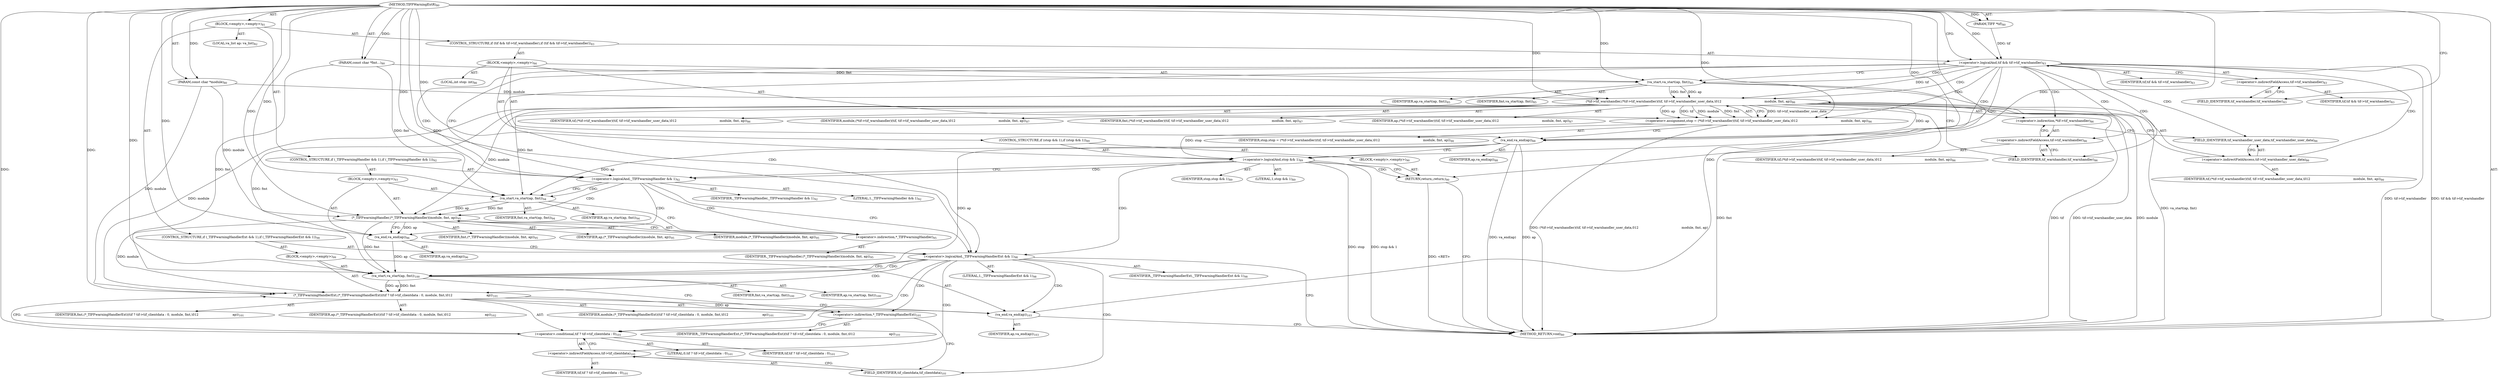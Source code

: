 digraph "TIFFWarningExtR" {  
"45259" [label = <(METHOD,TIFFWarningExtR)<SUB>80</SUB>> ]
"45260" [label = <(PARAM,TIFF *tif)<SUB>80</SUB>> ]
"45261" [label = <(PARAM,const char *module)<SUB>80</SUB>> ]
"45262" [label = <(PARAM,const char *fmt...)<SUB>80</SUB>> ]
"45263" [label = <(BLOCK,&lt;empty&gt;,&lt;empty&gt;)<SUB>81</SUB>> ]
"45264" [label = <(LOCAL,va_list ap: va_list)<SUB>82</SUB>> ]
"45265" [label = <(CONTROL_STRUCTURE,if (tif &amp;&amp; tif-&gt;tif_warnhandler),if (tif &amp;&amp; tif-&gt;tif_warnhandler))<SUB>83</SUB>> ]
"45266" [label = <(&lt;operator&gt;.logicalAnd,tif &amp;&amp; tif-&gt;tif_warnhandler)<SUB>83</SUB>> ]
"45267" [label = <(IDENTIFIER,tif,tif &amp;&amp; tif-&gt;tif_warnhandler)<SUB>83</SUB>> ]
"45268" [label = <(&lt;operator&gt;.indirectFieldAccess,tif-&gt;tif_warnhandler)<SUB>83</SUB>> ]
"45269" [label = <(IDENTIFIER,tif,tif &amp;&amp; tif-&gt;tif_warnhandler)<SUB>83</SUB>> ]
"45270" [label = <(FIELD_IDENTIFIER,tif_warnhandler,tif_warnhandler)<SUB>83</SUB>> ]
"45271" [label = <(BLOCK,&lt;empty&gt;,&lt;empty&gt;)<SUB>84</SUB>> ]
"45272" [label = <(va_start,va_start(ap, fmt))<SUB>85</SUB>> ]
"45273" [label = <(IDENTIFIER,ap,va_start(ap, fmt))<SUB>85</SUB>> ]
"45274" [label = <(IDENTIFIER,fmt,va_start(ap, fmt))<SUB>85</SUB>> ]
"45275" [label = <(LOCAL,int stop: int)<SUB>86</SUB>> ]
"45276" [label = <(&lt;operator&gt;.assignment,stop = (*tif-&gt;tif_warnhandler)(tif, tif-&gt;tif_warnhandler_user_data,\012                                           module, fmt, ap))<SUB>86</SUB>> ]
"45277" [label = <(IDENTIFIER,stop,stop = (*tif-&gt;tif_warnhandler)(tif, tif-&gt;tif_warnhandler_user_data,\012                                           module, fmt, ap))<SUB>86</SUB>> ]
"45278" [label = <(*tif-&gt;tif_warnhandler,(*tif-&gt;tif_warnhandler)(tif, tif-&gt;tif_warnhandler_user_data,\012                                           module, fmt, ap))<SUB>86</SUB>> ]
"45279" [label = <(&lt;operator&gt;.indirection,*tif-&gt;tif_warnhandler)<SUB>86</SUB>> ]
"45280" [label = <(&lt;operator&gt;.indirectFieldAccess,tif-&gt;tif_warnhandler)<SUB>86</SUB>> ]
"45281" [label = <(IDENTIFIER,tif,(*tif-&gt;tif_warnhandler)(tif, tif-&gt;tif_warnhandler_user_data,\012                                           module, fmt, ap))<SUB>86</SUB>> ]
"45282" [label = <(FIELD_IDENTIFIER,tif_warnhandler,tif_warnhandler)<SUB>86</SUB>> ]
"45283" [label = <(IDENTIFIER,tif,(*tif-&gt;tif_warnhandler)(tif, tif-&gt;tif_warnhandler_user_data,\012                                           module, fmt, ap))<SUB>86</SUB>> ]
"45284" [label = <(&lt;operator&gt;.indirectFieldAccess,tif-&gt;tif_warnhandler_user_data)<SUB>86</SUB>> ]
"45285" [label = <(IDENTIFIER,tif,(*tif-&gt;tif_warnhandler)(tif, tif-&gt;tif_warnhandler_user_data,\012                                           module, fmt, ap))<SUB>86</SUB>> ]
"45286" [label = <(FIELD_IDENTIFIER,tif_warnhandler_user_data,tif_warnhandler_user_data)<SUB>86</SUB>> ]
"45287" [label = <(IDENTIFIER,module,(*tif-&gt;tif_warnhandler)(tif, tif-&gt;tif_warnhandler_user_data,\012                                           module, fmt, ap))<SUB>87</SUB>> ]
"45288" [label = <(IDENTIFIER,fmt,(*tif-&gt;tif_warnhandler)(tif, tif-&gt;tif_warnhandler_user_data,\012                                           module, fmt, ap))<SUB>87</SUB>> ]
"45289" [label = <(IDENTIFIER,ap,(*tif-&gt;tif_warnhandler)(tif, tif-&gt;tif_warnhandler_user_data,\012                                           module, fmt, ap))<SUB>87</SUB>> ]
"45290" [label = <(va_end,va_end(ap))<SUB>88</SUB>> ]
"45291" [label = <(IDENTIFIER,ap,va_end(ap))<SUB>88</SUB>> ]
"45292" [label = <(CONTROL_STRUCTURE,if (stop &amp;&amp; 1),if (stop &amp;&amp; 1))<SUB>89</SUB>> ]
"45293" [label = <(&lt;operator&gt;.logicalAnd,stop &amp;&amp; 1)<SUB>89</SUB>> ]
"45294" [label = <(IDENTIFIER,stop,stop &amp;&amp; 1)<SUB>89</SUB>> ]
"45295" [label = <(LITERAL,1,stop &amp;&amp; 1)<SUB>89</SUB>> ]
"45296" [label = <(BLOCK,&lt;empty&gt;,&lt;empty&gt;)<SUB>90</SUB>> ]
"45297" [label = <(RETURN,return;,return;)<SUB>90</SUB>> ]
"45298" [label = <(CONTROL_STRUCTURE,if (_TIFFwarningHandler &amp;&amp; 1),if (_TIFFwarningHandler &amp;&amp; 1))<SUB>92</SUB>> ]
"45299" [label = <(&lt;operator&gt;.logicalAnd,_TIFFwarningHandler &amp;&amp; 1)<SUB>92</SUB>> ]
"45300" [label = <(IDENTIFIER,_TIFFwarningHandler,_TIFFwarningHandler &amp;&amp; 1)<SUB>92</SUB>> ]
"45301" [label = <(LITERAL,1,_TIFFwarningHandler &amp;&amp; 1)<SUB>92</SUB>> ]
"45302" [label = <(BLOCK,&lt;empty&gt;,&lt;empty&gt;)<SUB>93</SUB>> ]
"45303" [label = <(va_start,va_start(ap, fmt))<SUB>94</SUB>> ]
"45304" [label = <(IDENTIFIER,ap,va_start(ap, fmt))<SUB>94</SUB>> ]
"45305" [label = <(IDENTIFIER,fmt,va_start(ap, fmt))<SUB>94</SUB>> ]
"45306" [label = <(*_TIFFwarningHandler,(*_TIFFwarningHandler)(module, fmt, ap))<SUB>95</SUB>> ]
"45307" [label = <(&lt;operator&gt;.indirection,*_TIFFwarningHandler)<SUB>95</SUB>> ]
"45308" [label = <(IDENTIFIER,_TIFFwarningHandler,(*_TIFFwarningHandler)(module, fmt, ap))<SUB>95</SUB>> ]
"45309" [label = <(IDENTIFIER,module,(*_TIFFwarningHandler)(module, fmt, ap))<SUB>95</SUB>> ]
"45310" [label = <(IDENTIFIER,fmt,(*_TIFFwarningHandler)(module, fmt, ap))<SUB>95</SUB>> ]
"45311" [label = <(IDENTIFIER,ap,(*_TIFFwarningHandler)(module, fmt, ap))<SUB>95</SUB>> ]
"45312" [label = <(va_end,va_end(ap))<SUB>96</SUB>> ]
"45313" [label = <(IDENTIFIER,ap,va_end(ap))<SUB>96</SUB>> ]
"45314" [label = <(CONTROL_STRUCTURE,if (_TIFFwarningHandlerExt &amp;&amp; 1),if (_TIFFwarningHandlerExt &amp;&amp; 1))<SUB>98</SUB>> ]
"45315" [label = <(&lt;operator&gt;.logicalAnd,_TIFFwarningHandlerExt &amp;&amp; 1)<SUB>98</SUB>> ]
"45316" [label = <(IDENTIFIER,_TIFFwarningHandlerExt,_TIFFwarningHandlerExt &amp;&amp; 1)<SUB>98</SUB>> ]
"45317" [label = <(LITERAL,1,_TIFFwarningHandlerExt &amp;&amp; 1)<SUB>98</SUB>> ]
"45318" [label = <(BLOCK,&lt;empty&gt;,&lt;empty&gt;)<SUB>99</SUB>> ]
"45319" [label = <(va_start,va_start(ap, fmt))<SUB>100</SUB>> ]
"45320" [label = <(IDENTIFIER,ap,va_start(ap, fmt))<SUB>100</SUB>> ]
"45321" [label = <(IDENTIFIER,fmt,va_start(ap, fmt))<SUB>100</SUB>> ]
"45322" [label = <(*_TIFFwarningHandlerExt,(*_TIFFwarningHandlerExt)(tif ? tif-&gt;tif_clientdata : 0, module, fmt,\012                                  ap))<SUB>101</SUB>> ]
"45323" [label = <(&lt;operator&gt;.indirection,*_TIFFwarningHandlerExt)<SUB>101</SUB>> ]
"45324" [label = <(IDENTIFIER,_TIFFwarningHandlerExt,(*_TIFFwarningHandlerExt)(tif ? tif-&gt;tif_clientdata : 0, module, fmt,\012                                  ap))<SUB>101</SUB>> ]
"45325" [label = <(&lt;operator&gt;.conditional,tif ? tif-&gt;tif_clientdata : 0)<SUB>101</SUB>> ]
"45326" [label = <(IDENTIFIER,tif,tif ? tif-&gt;tif_clientdata : 0)<SUB>101</SUB>> ]
"45327" [label = <(&lt;operator&gt;.indirectFieldAccess,tif-&gt;tif_clientdata)<SUB>101</SUB>> ]
"45328" [label = <(IDENTIFIER,tif,tif ? tif-&gt;tif_clientdata : 0)<SUB>101</SUB>> ]
"45329" [label = <(FIELD_IDENTIFIER,tif_clientdata,tif_clientdata)<SUB>101</SUB>> ]
"45330" [label = <(LITERAL,0,tif ? tif-&gt;tif_clientdata : 0)<SUB>101</SUB>> ]
"45331" [label = <(IDENTIFIER,module,(*_TIFFwarningHandlerExt)(tif ? tif-&gt;tif_clientdata : 0, module, fmt,\012                                  ap))<SUB>101</SUB>> ]
"45332" [label = <(IDENTIFIER,fmt,(*_TIFFwarningHandlerExt)(tif ? tif-&gt;tif_clientdata : 0, module, fmt,\012                                  ap))<SUB>101</SUB>> ]
"45333" [label = <(IDENTIFIER,ap,(*_TIFFwarningHandlerExt)(tif ? tif-&gt;tif_clientdata : 0, module, fmt,\012                                  ap))<SUB>102</SUB>> ]
"45334" [label = <(va_end,va_end(ap))<SUB>103</SUB>> ]
"45335" [label = <(IDENTIFIER,ap,va_end(ap))<SUB>103</SUB>> ]
"45336" [label = <(METHOD_RETURN,void)<SUB>80</SUB>> ]
  "45259" -> "45260"  [ label = "AST: "] 
  "45259" -> "45261"  [ label = "AST: "] 
  "45259" -> "45262"  [ label = "AST: "] 
  "45259" -> "45263"  [ label = "AST: "] 
  "45259" -> "45336"  [ label = "AST: "] 
  "45263" -> "45264"  [ label = "AST: "] 
  "45263" -> "45265"  [ label = "AST: "] 
  "45263" -> "45298"  [ label = "AST: "] 
  "45263" -> "45314"  [ label = "AST: "] 
  "45265" -> "45266"  [ label = "AST: "] 
  "45265" -> "45271"  [ label = "AST: "] 
  "45266" -> "45267"  [ label = "AST: "] 
  "45266" -> "45268"  [ label = "AST: "] 
  "45268" -> "45269"  [ label = "AST: "] 
  "45268" -> "45270"  [ label = "AST: "] 
  "45271" -> "45272"  [ label = "AST: "] 
  "45271" -> "45275"  [ label = "AST: "] 
  "45271" -> "45276"  [ label = "AST: "] 
  "45271" -> "45290"  [ label = "AST: "] 
  "45271" -> "45292"  [ label = "AST: "] 
  "45272" -> "45273"  [ label = "AST: "] 
  "45272" -> "45274"  [ label = "AST: "] 
  "45276" -> "45277"  [ label = "AST: "] 
  "45276" -> "45278"  [ label = "AST: "] 
  "45278" -> "45279"  [ label = "AST: "] 
  "45278" -> "45283"  [ label = "AST: "] 
  "45278" -> "45284"  [ label = "AST: "] 
  "45278" -> "45287"  [ label = "AST: "] 
  "45278" -> "45288"  [ label = "AST: "] 
  "45278" -> "45289"  [ label = "AST: "] 
  "45279" -> "45280"  [ label = "AST: "] 
  "45280" -> "45281"  [ label = "AST: "] 
  "45280" -> "45282"  [ label = "AST: "] 
  "45284" -> "45285"  [ label = "AST: "] 
  "45284" -> "45286"  [ label = "AST: "] 
  "45290" -> "45291"  [ label = "AST: "] 
  "45292" -> "45293"  [ label = "AST: "] 
  "45292" -> "45296"  [ label = "AST: "] 
  "45293" -> "45294"  [ label = "AST: "] 
  "45293" -> "45295"  [ label = "AST: "] 
  "45296" -> "45297"  [ label = "AST: "] 
  "45298" -> "45299"  [ label = "AST: "] 
  "45298" -> "45302"  [ label = "AST: "] 
  "45299" -> "45300"  [ label = "AST: "] 
  "45299" -> "45301"  [ label = "AST: "] 
  "45302" -> "45303"  [ label = "AST: "] 
  "45302" -> "45306"  [ label = "AST: "] 
  "45302" -> "45312"  [ label = "AST: "] 
  "45303" -> "45304"  [ label = "AST: "] 
  "45303" -> "45305"  [ label = "AST: "] 
  "45306" -> "45307"  [ label = "AST: "] 
  "45306" -> "45309"  [ label = "AST: "] 
  "45306" -> "45310"  [ label = "AST: "] 
  "45306" -> "45311"  [ label = "AST: "] 
  "45307" -> "45308"  [ label = "AST: "] 
  "45312" -> "45313"  [ label = "AST: "] 
  "45314" -> "45315"  [ label = "AST: "] 
  "45314" -> "45318"  [ label = "AST: "] 
  "45315" -> "45316"  [ label = "AST: "] 
  "45315" -> "45317"  [ label = "AST: "] 
  "45318" -> "45319"  [ label = "AST: "] 
  "45318" -> "45322"  [ label = "AST: "] 
  "45318" -> "45334"  [ label = "AST: "] 
  "45319" -> "45320"  [ label = "AST: "] 
  "45319" -> "45321"  [ label = "AST: "] 
  "45322" -> "45323"  [ label = "AST: "] 
  "45322" -> "45325"  [ label = "AST: "] 
  "45322" -> "45331"  [ label = "AST: "] 
  "45322" -> "45332"  [ label = "AST: "] 
  "45322" -> "45333"  [ label = "AST: "] 
  "45323" -> "45324"  [ label = "AST: "] 
  "45325" -> "45326"  [ label = "AST: "] 
  "45325" -> "45327"  [ label = "AST: "] 
  "45325" -> "45330"  [ label = "AST: "] 
  "45327" -> "45328"  [ label = "AST: "] 
  "45327" -> "45329"  [ label = "AST: "] 
  "45334" -> "45335"  [ label = "AST: "] 
  "45266" -> "45272"  [ label = "CFG: "] 
  "45266" -> "45299"  [ label = "CFG: "] 
  "45299" -> "45303"  [ label = "CFG: "] 
  "45299" -> "45315"  [ label = "CFG: "] 
  "45315" -> "45336"  [ label = "CFG: "] 
  "45315" -> "45319"  [ label = "CFG: "] 
  "45268" -> "45266"  [ label = "CFG: "] 
  "45272" -> "45282"  [ label = "CFG: "] 
  "45276" -> "45290"  [ label = "CFG: "] 
  "45290" -> "45293"  [ label = "CFG: "] 
  "45303" -> "45307"  [ label = "CFG: "] 
  "45306" -> "45312"  [ label = "CFG: "] 
  "45312" -> "45315"  [ label = "CFG: "] 
  "45319" -> "45323"  [ label = "CFG: "] 
  "45322" -> "45334"  [ label = "CFG: "] 
  "45334" -> "45336"  [ label = "CFG: "] 
  "45270" -> "45268"  [ label = "CFG: "] 
  "45278" -> "45276"  [ label = "CFG: "] 
  "45293" -> "45297"  [ label = "CFG: "] 
  "45293" -> "45299"  [ label = "CFG: "] 
  "45307" -> "45306"  [ label = "CFG: "] 
  "45323" -> "45329"  [ label = "CFG: "] 
  "45323" -> "45325"  [ label = "CFG: "] 
  "45325" -> "45322"  [ label = "CFG: "] 
  "45279" -> "45286"  [ label = "CFG: "] 
  "45284" -> "45278"  [ label = "CFG: "] 
  "45297" -> "45336"  [ label = "CFG: "] 
  "45327" -> "45325"  [ label = "CFG: "] 
  "45280" -> "45279"  [ label = "CFG: "] 
  "45286" -> "45284"  [ label = "CFG: "] 
  "45329" -> "45327"  [ label = "CFG: "] 
  "45282" -> "45280"  [ label = "CFG: "] 
  "45259" -> "45266"  [ label = "CFG: "] 
  "45259" -> "45270"  [ label = "CFG: "] 
  "45297" -> "45336"  [ label = "DDG: &lt;RET&gt;"] 
  "45266" -> "45336"  [ label = "DDG: tif-&gt;tif_warnhandler"] 
  "45266" -> "45336"  [ label = "DDG: tif &amp;&amp; tif-&gt;tif_warnhandler"] 
  "45272" -> "45336"  [ label = "DDG: va_start(ap, fmt)"] 
  "45278" -> "45336"  [ label = "DDG: tif"] 
  "45278" -> "45336"  [ label = "DDG: tif-&gt;tif_warnhandler_user_data"] 
  "45278" -> "45336"  [ label = "DDG: module"] 
  "45278" -> "45336"  [ label = "DDG: fmt"] 
  "45276" -> "45336"  [ label = "DDG: (*tif-&gt;tif_warnhandler)(tif, tif-&gt;tif_warnhandler_user_data,\012                                           module, fmt, ap)"] 
  "45290" -> "45336"  [ label = "DDG: ap"] 
  "45290" -> "45336"  [ label = "DDG: va_end(ap)"] 
  "45293" -> "45336"  [ label = "DDG: stop"] 
  "45293" -> "45336"  [ label = "DDG: stop &amp;&amp; 1"] 
  "45259" -> "45260"  [ label = "DDG: "] 
  "45259" -> "45261"  [ label = "DDG: "] 
  "45259" -> "45262"  [ label = "DDG: "] 
  "45260" -> "45266"  [ label = "DDG: tif"] 
  "45259" -> "45266"  [ label = "DDG: "] 
  "45278" -> "45276"  [ label = "DDG: tif-&gt;tif_warnhandler_user_data"] 
  "45278" -> "45276"  [ label = "DDG: fmt"] 
  "45278" -> "45276"  [ label = "DDG: ap"] 
  "45278" -> "45276"  [ label = "DDG: tif"] 
  "45278" -> "45276"  [ label = "DDG: module"] 
  "45259" -> "45299"  [ label = "DDG: "] 
  "45259" -> "45315"  [ label = "DDG: "] 
  "45259" -> "45272"  [ label = "DDG: "] 
  "45262" -> "45272"  [ label = "DDG: fmt"] 
  "45259" -> "45276"  [ label = "DDG: "] 
  "45278" -> "45290"  [ label = "DDG: ap"] 
  "45259" -> "45290"  [ label = "DDG: "] 
  "45290" -> "45303"  [ label = "DDG: ap"] 
  "45259" -> "45303"  [ label = "DDG: "] 
  "45278" -> "45303"  [ label = "DDG: fmt"] 
  "45262" -> "45303"  [ label = "DDG: fmt"] 
  "45278" -> "45306"  [ label = "DDG: module"] 
  "45261" -> "45306"  [ label = "DDG: module"] 
  "45259" -> "45306"  [ label = "DDG: "] 
  "45303" -> "45306"  [ label = "DDG: fmt"] 
  "45303" -> "45306"  [ label = "DDG: ap"] 
  "45306" -> "45312"  [ label = "DDG: ap"] 
  "45259" -> "45312"  [ label = "DDG: "] 
  "45290" -> "45319"  [ label = "DDG: ap"] 
  "45312" -> "45319"  [ label = "DDG: ap"] 
  "45259" -> "45319"  [ label = "DDG: "] 
  "45278" -> "45319"  [ label = "DDG: fmt"] 
  "45306" -> "45319"  [ label = "DDG: fmt"] 
  "45262" -> "45319"  [ label = "DDG: fmt"] 
  "45259" -> "45322"  [ label = "DDG: "] 
  "45278" -> "45322"  [ label = "DDG: module"] 
  "45306" -> "45322"  [ label = "DDG: module"] 
  "45261" -> "45322"  [ label = "DDG: module"] 
  "45319" -> "45322"  [ label = "DDG: fmt"] 
  "45319" -> "45322"  [ label = "DDG: ap"] 
  "45322" -> "45334"  [ label = "DDG: ap"] 
  "45259" -> "45334"  [ label = "DDG: "] 
  "45266" -> "45278"  [ label = "DDG: tif"] 
  "45259" -> "45278"  [ label = "DDG: "] 
  "45261" -> "45278"  [ label = "DDG: module"] 
  "45272" -> "45278"  [ label = "DDG: fmt"] 
  "45272" -> "45278"  [ label = "DDG: ap"] 
  "45276" -> "45293"  [ label = "DDG: stop"] 
  "45259" -> "45293"  [ label = "DDG: "] 
  "45259" -> "45297"  [ label = "DDG: "] 
  "45259" -> "45325"  [ label = "DDG: "] 
  "45266" -> "45293"  [ label = "CDG: "] 
  "45266" -> "45272"  [ label = "CDG: "] 
  "45266" -> "45276"  [ label = "CDG: "] 
  "45266" -> "45279"  [ label = "CDG: "] 
  "45266" -> "45284"  [ label = "CDG: "] 
  "45266" -> "45280"  [ label = "CDG: "] 
  "45266" -> "45278"  [ label = "CDG: "] 
  "45266" -> "45299"  [ label = "CDG: "] 
  "45266" -> "45315"  [ label = "CDG: "] 
  "45266" -> "45286"  [ label = "CDG: "] 
  "45266" -> "45282"  [ label = "CDG: "] 
  "45266" -> "45290"  [ label = "CDG: "] 
  "45299" -> "45306"  [ label = "CDG: "] 
  "45299" -> "45303"  [ label = "CDG: "] 
  "45299" -> "45312"  [ label = "CDG: "] 
  "45299" -> "45307"  [ label = "CDG: "] 
  "45315" -> "45322"  [ label = "CDG: "] 
  "45315" -> "45323"  [ label = "CDG: "] 
  "45315" -> "45319"  [ label = "CDG: "] 
  "45315" -> "45334"  [ label = "CDG: "] 
  "45315" -> "45325"  [ label = "CDG: "] 
  "45315" -> "45327"  [ label = "CDG: "] 
  "45315" -> "45329"  [ label = "CDG: "] 
  "45293" -> "45297"  [ label = "CDG: "] 
  "45293" -> "45299"  [ label = "CDG: "] 
  "45293" -> "45315"  [ label = "CDG: "] 
}
